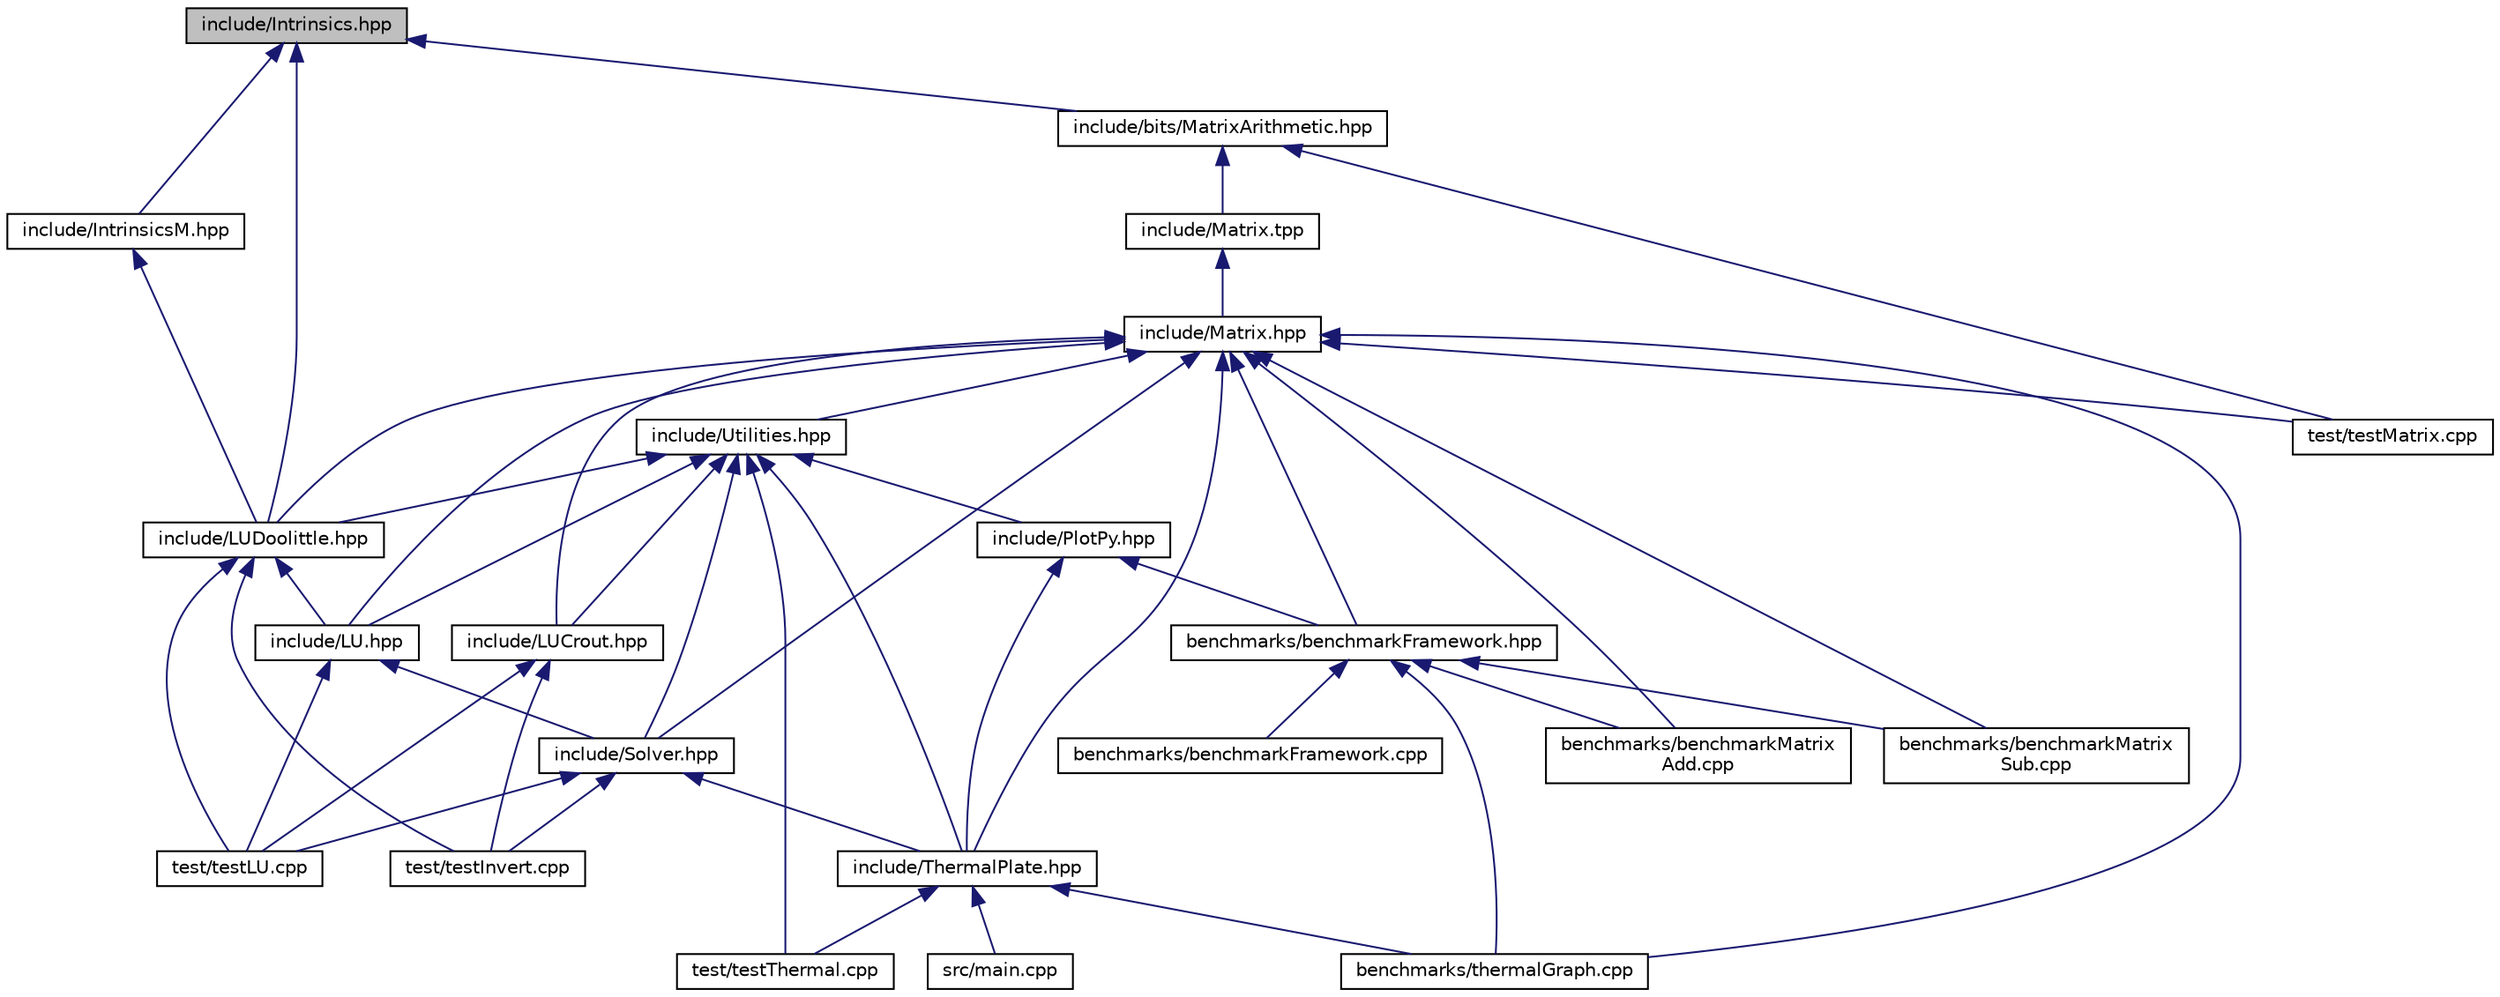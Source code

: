 digraph "include/Intrinsics.hpp"
{
  edge [fontname="Helvetica",fontsize="10",labelfontname="Helvetica",labelfontsize="10"];
  node [fontname="Helvetica",fontsize="10",shape=record];
  Node2 [label="include/Intrinsics.hpp",height=0.2,width=0.4,color="black", fillcolor="grey75", style="filled", fontcolor="black"];
  Node2 -> Node3 [dir="back",color="midnightblue",fontsize="10",style="solid",fontname="Helvetica"];
  Node3 [label="include/bits/MatrixArithmetic.hpp",height=0.2,width=0.4,color="black", fillcolor="white", style="filled",URL="$d4/ddf/MatrixArithmetic_8hpp.html"];
  Node3 -> Node4 [dir="back",color="midnightblue",fontsize="10",style="solid",fontname="Helvetica"];
  Node4 [label="include/Matrix.tpp",height=0.2,width=0.4,color="black", fillcolor="white", style="filled",URL="$d4/d27/Matrix_8tpp.html"];
  Node4 -> Node5 [dir="back",color="midnightblue",fontsize="10",style="solid",fontname="Helvetica"];
  Node5 [label="include/Matrix.hpp",height=0.2,width=0.4,color="black", fillcolor="white", style="filled",URL="$d9/d1c/Matrix_8hpp.html"];
  Node5 -> Node6 [dir="back",color="midnightblue",fontsize="10",style="solid",fontname="Helvetica"];
  Node6 [label="benchmarks/benchmarkFramework.hpp",height=0.2,width=0.4,color="black", fillcolor="white", style="filled",URL="$dc/dcc/benchmarkFramework_8hpp.html"];
  Node6 -> Node7 [dir="back",color="midnightblue",fontsize="10",style="solid",fontname="Helvetica"];
  Node7 [label="benchmarks/benchmarkFramework.cpp",height=0.2,width=0.4,color="black", fillcolor="white", style="filled",URL="$df/d08/benchmarkFramework_8cpp.html"];
  Node6 -> Node8 [dir="back",color="midnightblue",fontsize="10",style="solid",fontname="Helvetica"];
  Node8 [label="benchmarks/benchmarkMatrix\lAdd.cpp",height=0.2,width=0.4,color="black", fillcolor="white", style="filled",URL="$db/d8c/benchmarkMatrixAdd_8cpp.html"];
  Node6 -> Node9 [dir="back",color="midnightblue",fontsize="10",style="solid",fontname="Helvetica"];
  Node9 [label="benchmarks/benchmarkMatrix\lSub.cpp",height=0.2,width=0.4,color="black", fillcolor="white", style="filled",URL="$d0/da9/benchmarkMatrixSub_8cpp.html"];
  Node6 -> Node10 [dir="back",color="midnightblue",fontsize="10",style="solid",fontname="Helvetica"];
  Node10 [label="benchmarks/thermalGraph.cpp",height=0.2,width=0.4,color="black", fillcolor="white", style="filled",URL="$dc/dc9/thermalGraph_8cpp.html"];
  Node5 -> Node8 [dir="back",color="midnightblue",fontsize="10",style="solid",fontname="Helvetica"];
  Node5 -> Node9 [dir="back",color="midnightblue",fontsize="10",style="solid",fontname="Helvetica"];
  Node5 -> Node10 [dir="back",color="midnightblue",fontsize="10",style="solid",fontname="Helvetica"];
  Node5 -> Node11 [dir="back",color="midnightblue",fontsize="10",style="solid",fontname="Helvetica"];
  Node11 [label="include/Utilities.hpp",height=0.2,width=0.4,color="black", fillcolor="white", style="filled",URL="$db/d8f/Utilities_8hpp.html"];
  Node11 -> Node12 [dir="back",color="midnightblue",fontsize="10",style="solid",fontname="Helvetica"];
  Node12 [label="include/LU.hpp",height=0.2,width=0.4,color="black", fillcolor="white", style="filled",URL="$d6/dcf/LU_8hpp.html"];
  Node12 -> Node13 [dir="back",color="midnightblue",fontsize="10",style="solid",fontname="Helvetica"];
  Node13 [label="include/Solver.hpp",height=0.2,width=0.4,color="black", fillcolor="white", style="filled",URL="$d1/d19/Solver_8hpp.html"];
  Node13 -> Node14 [dir="back",color="midnightblue",fontsize="10",style="solid",fontname="Helvetica"];
  Node14 [label="include/ThermalPlate.hpp",height=0.2,width=0.4,color="black", fillcolor="white", style="filled",URL="$dd/de8/ThermalPlate_8hpp.html"];
  Node14 -> Node10 [dir="back",color="midnightblue",fontsize="10",style="solid",fontname="Helvetica"];
  Node14 -> Node15 [dir="back",color="midnightblue",fontsize="10",style="solid",fontname="Helvetica"];
  Node15 [label="src/main.cpp",height=0.2,width=0.4,color="black", fillcolor="white", style="filled",URL="$df/d0a/main_8cpp.html"];
  Node14 -> Node16 [dir="back",color="midnightblue",fontsize="10",style="solid",fontname="Helvetica"];
  Node16 [label="test/testThermal.cpp",height=0.2,width=0.4,color="black", fillcolor="white", style="filled",URL="$dd/dd7/testThermal_8cpp.html"];
  Node13 -> Node17 [dir="back",color="midnightblue",fontsize="10",style="solid",fontname="Helvetica"];
  Node17 [label="test/testInvert.cpp",height=0.2,width=0.4,color="black", fillcolor="white", style="filled",URL="$d6/d21/testInvert_8cpp.html"];
  Node13 -> Node18 [dir="back",color="midnightblue",fontsize="10",style="solid",fontname="Helvetica"];
  Node18 [label="test/testLU.cpp",height=0.2,width=0.4,color="black", fillcolor="white", style="filled",URL="$d9/d82/testLU_8cpp.html"];
  Node12 -> Node18 [dir="back",color="midnightblue",fontsize="10",style="solid",fontname="Helvetica"];
  Node11 -> Node19 [dir="back",color="midnightblue",fontsize="10",style="solid",fontname="Helvetica"];
  Node19 [label="include/LUDoolittle.hpp",height=0.2,width=0.4,color="black", fillcolor="white", style="filled",URL="$df/db9/LUDoolittle_8hpp.html"];
  Node19 -> Node12 [dir="back",color="midnightblue",fontsize="10",style="solid",fontname="Helvetica"];
  Node19 -> Node17 [dir="back",color="midnightblue",fontsize="10",style="solid",fontname="Helvetica"];
  Node19 -> Node18 [dir="back",color="midnightblue",fontsize="10",style="solid",fontname="Helvetica"];
  Node11 -> Node20 [dir="back",color="midnightblue",fontsize="10",style="solid",fontname="Helvetica"];
  Node20 [label="include/LUCrout.hpp",height=0.2,width=0.4,color="black", fillcolor="white", style="filled",URL="$d8/dc0/LUCrout_8hpp.html"];
  Node20 -> Node17 [dir="back",color="midnightblue",fontsize="10",style="solid",fontname="Helvetica"];
  Node20 -> Node18 [dir="back",color="midnightblue",fontsize="10",style="solid",fontname="Helvetica"];
  Node11 -> Node21 [dir="back",color="midnightblue",fontsize="10",style="solid",fontname="Helvetica"];
  Node21 [label="include/PlotPy.hpp",height=0.2,width=0.4,color="black", fillcolor="white", style="filled",URL="$d9/dfb/PlotPy_8hpp.html"];
  Node21 -> Node6 [dir="back",color="midnightblue",fontsize="10",style="solid",fontname="Helvetica"];
  Node21 -> Node14 [dir="back",color="midnightblue",fontsize="10",style="solid",fontname="Helvetica"];
  Node11 -> Node13 [dir="back",color="midnightblue",fontsize="10",style="solid",fontname="Helvetica"];
  Node11 -> Node14 [dir="back",color="midnightblue",fontsize="10",style="solid",fontname="Helvetica"];
  Node11 -> Node16 [dir="back",color="midnightblue",fontsize="10",style="solid",fontname="Helvetica"];
  Node5 -> Node12 [dir="back",color="midnightblue",fontsize="10",style="solid",fontname="Helvetica"];
  Node5 -> Node19 [dir="back",color="midnightblue",fontsize="10",style="solid",fontname="Helvetica"];
  Node5 -> Node20 [dir="back",color="midnightblue",fontsize="10",style="solid",fontname="Helvetica"];
  Node5 -> Node13 [dir="back",color="midnightblue",fontsize="10",style="solid",fontname="Helvetica"];
  Node5 -> Node14 [dir="back",color="midnightblue",fontsize="10",style="solid",fontname="Helvetica"];
  Node5 -> Node22 [dir="back",color="midnightblue",fontsize="10",style="solid",fontname="Helvetica"];
  Node22 [label="test/testMatrix.cpp",height=0.2,width=0.4,color="black", fillcolor="white", style="filled",URL="$dc/dbd/testMatrix_8cpp.html"];
  Node3 -> Node22 [dir="back",color="midnightblue",fontsize="10",style="solid",fontname="Helvetica"];
  Node2 -> Node23 [dir="back",color="midnightblue",fontsize="10",style="solid",fontname="Helvetica"];
  Node23 [label="include/IntrinsicsM.hpp",height=0.2,width=0.4,color="black", fillcolor="white", style="filled",URL="$d9/d76/IntrinsicsM_8hpp.html"];
  Node23 -> Node19 [dir="back",color="midnightblue",fontsize="10",style="solid",fontname="Helvetica"];
  Node2 -> Node19 [dir="back",color="midnightblue",fontsize="10",style="solid",fontname="Helvetica"];
}
